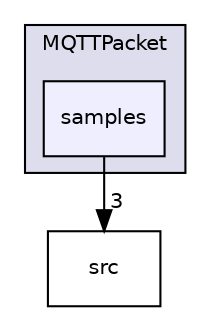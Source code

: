 digraph "esp32-snippets/networking/mqtt/paho_mqtt_embedded_c/MQTTPacket/samples" {
  compound=true
  node [ fontsize="10", fontname="Helvetica"];
  edge [ labelfontsize="10", labelfontname="Helvetica"];
  subgraph clusterdir_26aaa6cc81d32f7596e56c698d869ba6 {
    graph [ bgcolor="#ddddee", pencolor="black", label="MQTTPacket" fontname="Helvetica", fontsize="10", URL="dir_26aaa6cc81d32f7596e56c698d869ba6.html"]
  dir_a688558139a30ba343fcd1c72c691bc0 [shape=box, label="samples", style="filled", fillcolor="#eeeeff", pencolor="black", URL="dir_a688558139a30ba343fcd1c72c691bc0.html"];
  }
  dir_c2be5626eb57b85e24f4a42b9293c309 [shape=box label="src" URL="dir_c2be5626eb57b85e24f4a42b9293c309.html"];
  dir_a688558139a30ba343fcd1c72c691bc0->dir_c2be5626eb57b85e24f4a42b9293c309 [headlabel="3", labeldistance=1.5 headhref="dir_000130_000131.html"];
}
